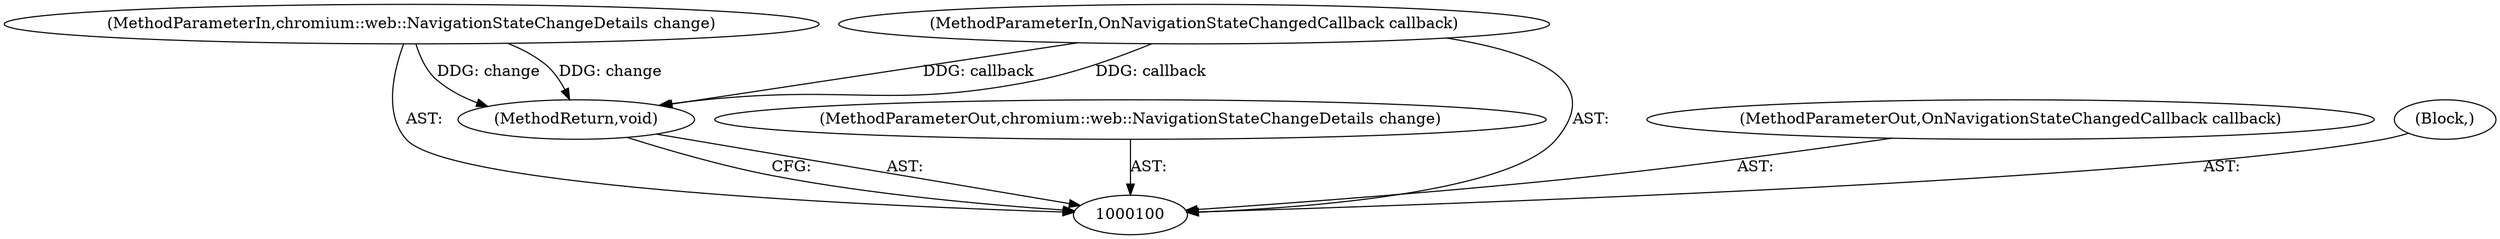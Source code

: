 digraph "1_Chrome_6a60f01228557982e6508c5919cc21fcfddf110b_1" {
"1000104" [label="(MethodReturn,void)"];
"1000101" [label="(MethodParameterIn,chromium::web::NavigationStateChangeDetails change)"];
"1000109" [label="(MethodParameterOut,chromium::web::NavigationStateChangeDetails change)"];
"1000102" [label="(MethodParameterIn,OnNavigationStateChangedCallback callback)"];
"1000110" [label="(MethodParameterOut,OnNavigationStateChangedCallback callback)"];
"1000103" [label="(Block,)"];
"1000104" -> "1000100"  [label="AST: "];
"1000104" -> "1000100"  [label="CFG: "];
"1000102" -> "1000104"  [label="DDG: callback"];
"1000101" -> "1000104"  [label="DDG: change"];
"1000101" -> "1000100"  [label="AST: "];
"1000101" -> "1000104"  [label="DDG: change"];
"1000109" -> "1000100"  [label="AST: "];
"1000102" -> "1000100"  [label="AST: "];
"1000102" -> "1000104"  [label="DDG: callback"];
"1000110" -> "1000100"  [label="AST: "];
"1000103" -> "1000100"  [label="AST: "];
}
